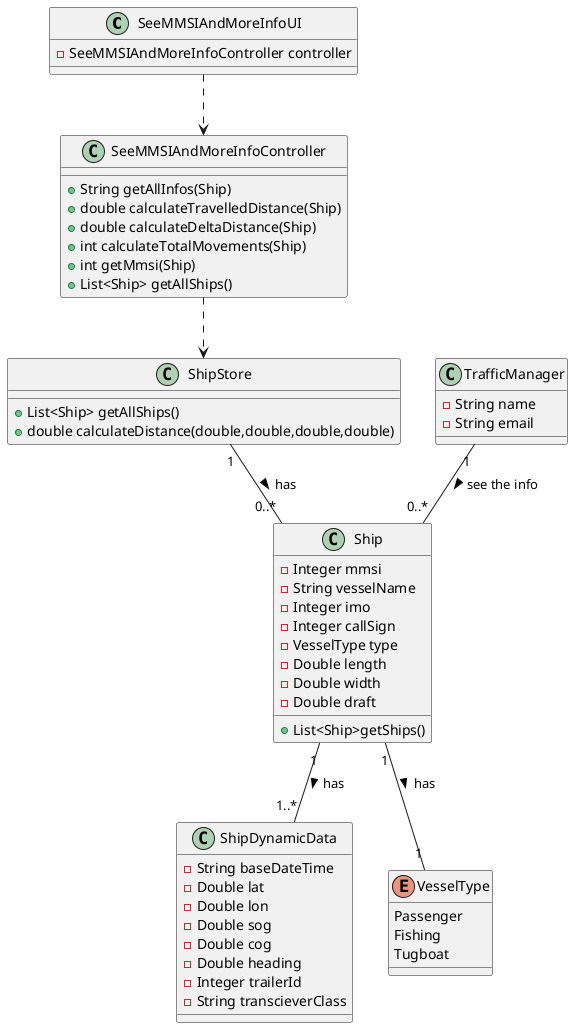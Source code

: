 @startuml
'https://plantuml.com/class-diagram



class SeeMMSIAndMoreInfoUI{
    -SeeMMSIAndMoreInfoController controller
}

class SeeMMSIAndMoreInfoController{
    +String getAllInfos(Ship)
    +double calculateTravelledDistance(Ship)
    +double calculateDeltaDistance(Ship)
    +int calculateTotalMovements(Ship)
    +int getMmsi(Ship)
    +List<Ship> getAllShips()
}

class ShipStore{
    +List<Ship> getAllShips()
    +double calculateDistance(double,double,double,double)
}

class TrafficManager {
  -String name
  -String email
}
class Ship{
    -Integer mmsi
    -String vesselName
    -Integer imo
    -Integer callSign
    -VesselType type
    -Double length
    -Double width
    -Double draft
    +List<Ship>getShips()
}

class ShipDynamicData{
    -String baseDateTime
    -Double lat
    -Double lon
    -Double sog
    -Double cog
    -Double heading
    -Integer trailerId
    -String transcieverClass
}

enum VesselType {
  Passenger
  Fishing
  Tugboat
}

SeeMMSIAndMoreInfoUI ..> SeeMMSIAndMoreInfoController
SeeMMSIAndMoreInfoController ..> ShipStore
ShipStore "1" -- "0..*" Ship : has >
TrafficManager "1" -- "0..*" Ship : see the info >
Ship "1" -- "1..*" ShipDynamicData : has  >
Ship "1" -- "1" VesselType : has >
@enduml